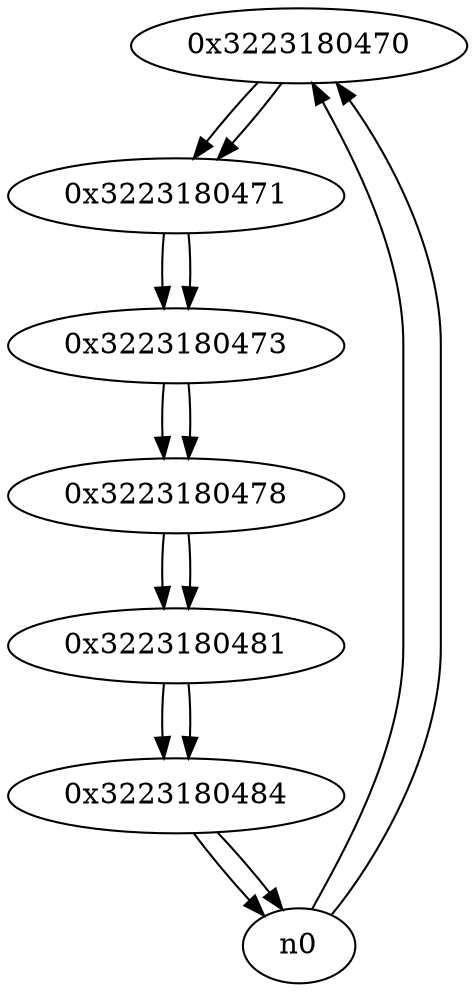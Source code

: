 digraph G{
/* nodes */
  n1 [label="0x3223180470"]
  n2 [label="0x3223180471"]
  n3 [label="0x3223180473"]
  n4 [label="0x3223180478"]
  n5 [label="0x3223180481"]
  n6 [label="0x3223180484"]
/* edges */
n1 -> n2;
n0 -> n1;
n0 -> n1;
n2 -> n3;
n1 -> n2;
n3 -> n4;
n2 -> n3;
n4 -> n5;
n3 -> n4;
n5 -> n6;
n4 -> n5;
n6 -> n0;
n6 -> n0;
n5 -> n6;
}
